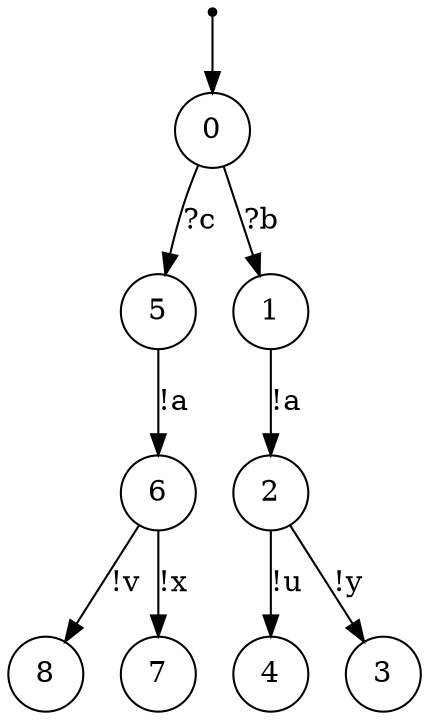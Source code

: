 digraph {
 node [shape=point] ENTRY
 node [shape=circle]
 ENTRY -> 0
0 -> 5 [label="?c"]
5 -> 6 [label="!a"]
6 -> 8 [label="!v"]
6 -> 7 [label="!x"]
0 -> 1 [label="?b"]
1 -> 2 [label="!a"]
2 -> 4 [label="!u"]
2 -> 3 [label="!y"]
}